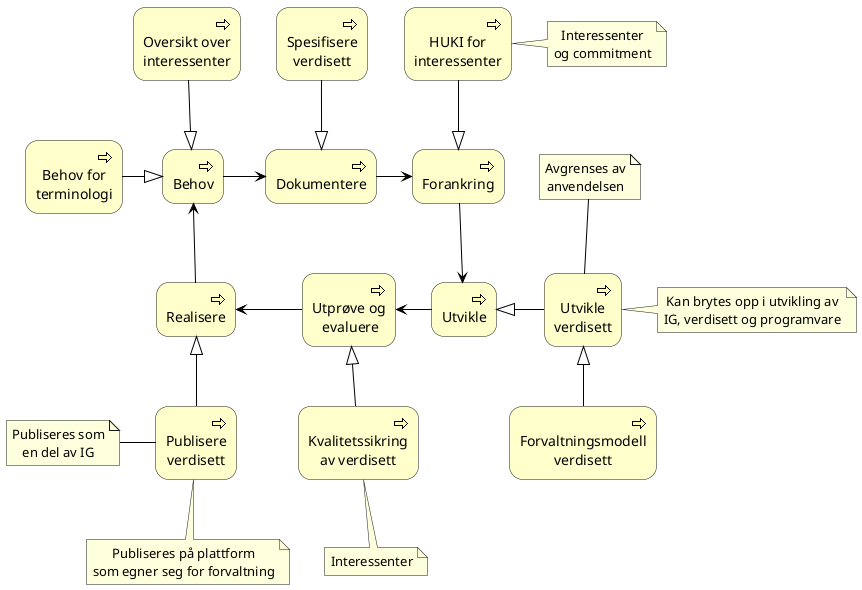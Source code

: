 @startuml
!include <archimate/Archimate>

archimate #Business "Behov" as behov<<business-process>>
archimate #Business "Oversikt over\ninteressenter" as interessent<<business-process>>
archimate #Business "Behov for\nterminologi" as terminologib<<business-process>>
archimate #Business "Dokumentere" as dokumentere<<business-process>>
archimate #Business "Spesifisere\nverdisett" as spesifisere<<business-process>>
archimate #Business "Forankring" as forankring<<business-process>>
archimate #Business "HUKI for\ninteressenter" as interessenter<<business-process>>
archimate #Business "Utvikle" as utvikle<<business-process>>
'archimate #Business "Implementere\nprogramvare" as programvare<<business-process>>
archimate #Business "Utvikle\nverdisett" as uverdisett<<business-process>>
archimate #Business "Forvaltningsmodell\nverdisett" as forvaltningsmod<<business-process>>
archimate #Business "Utprøve og\n evaluere" as utprøve<<business-process>>
archimate #Business "Kvalitetssikring\nav verdisett" as kvalitetssikre<<business-process>>
archimate #Business "Realisere" as realisere<<business-process>>
'archimate #Business "Publisere" as publisere<<business-process>>
archimate #Business "Publisere\nverdisett" as pverdisett<<business-process>>

note "Interessenter \nog commitment" as int
note "Interessenter" as int2
note "Publiseres som\nen del av IG" as pub2
note "Publiseres på plattform\nsom egner seg for forvaltning" as pub
note "Avgrenses av\nanvendelsen" as utv
note "Kan brytes opp i utvikling av\nIG, verdisett og programvare" as utv2


'archimate #Business "Forvaltning" as forvaltning<<business-process>>

behov  <|-up- interessent
behov <|-left- terminologib
dokumentere <|-up- spesifisere
utvikle <|-right- uverdisett
forvaltningsmod -up-|> uverdisett
realisere <|-down- pverdisett
utprøve <|-- kvalitetssikre
forankring <|-up- interessenter

behov -> dokumentere
dokumentere -> forankring
forankring --> utvikle
utvikle -left-> utprøve
utprøve -left-> realisere
realisere -up-> behov

'realisere -down-> forvaltning

interessenter .right. int
kvalitetssikre .down. int2
pverdisett .down. pub
pverdisett -left- pub2 
pub2 .up[hidden]. terminologib
forankring -right[hidden]- utv
uverdisett -up- utv
uverdisett -right- utv2

@enduml